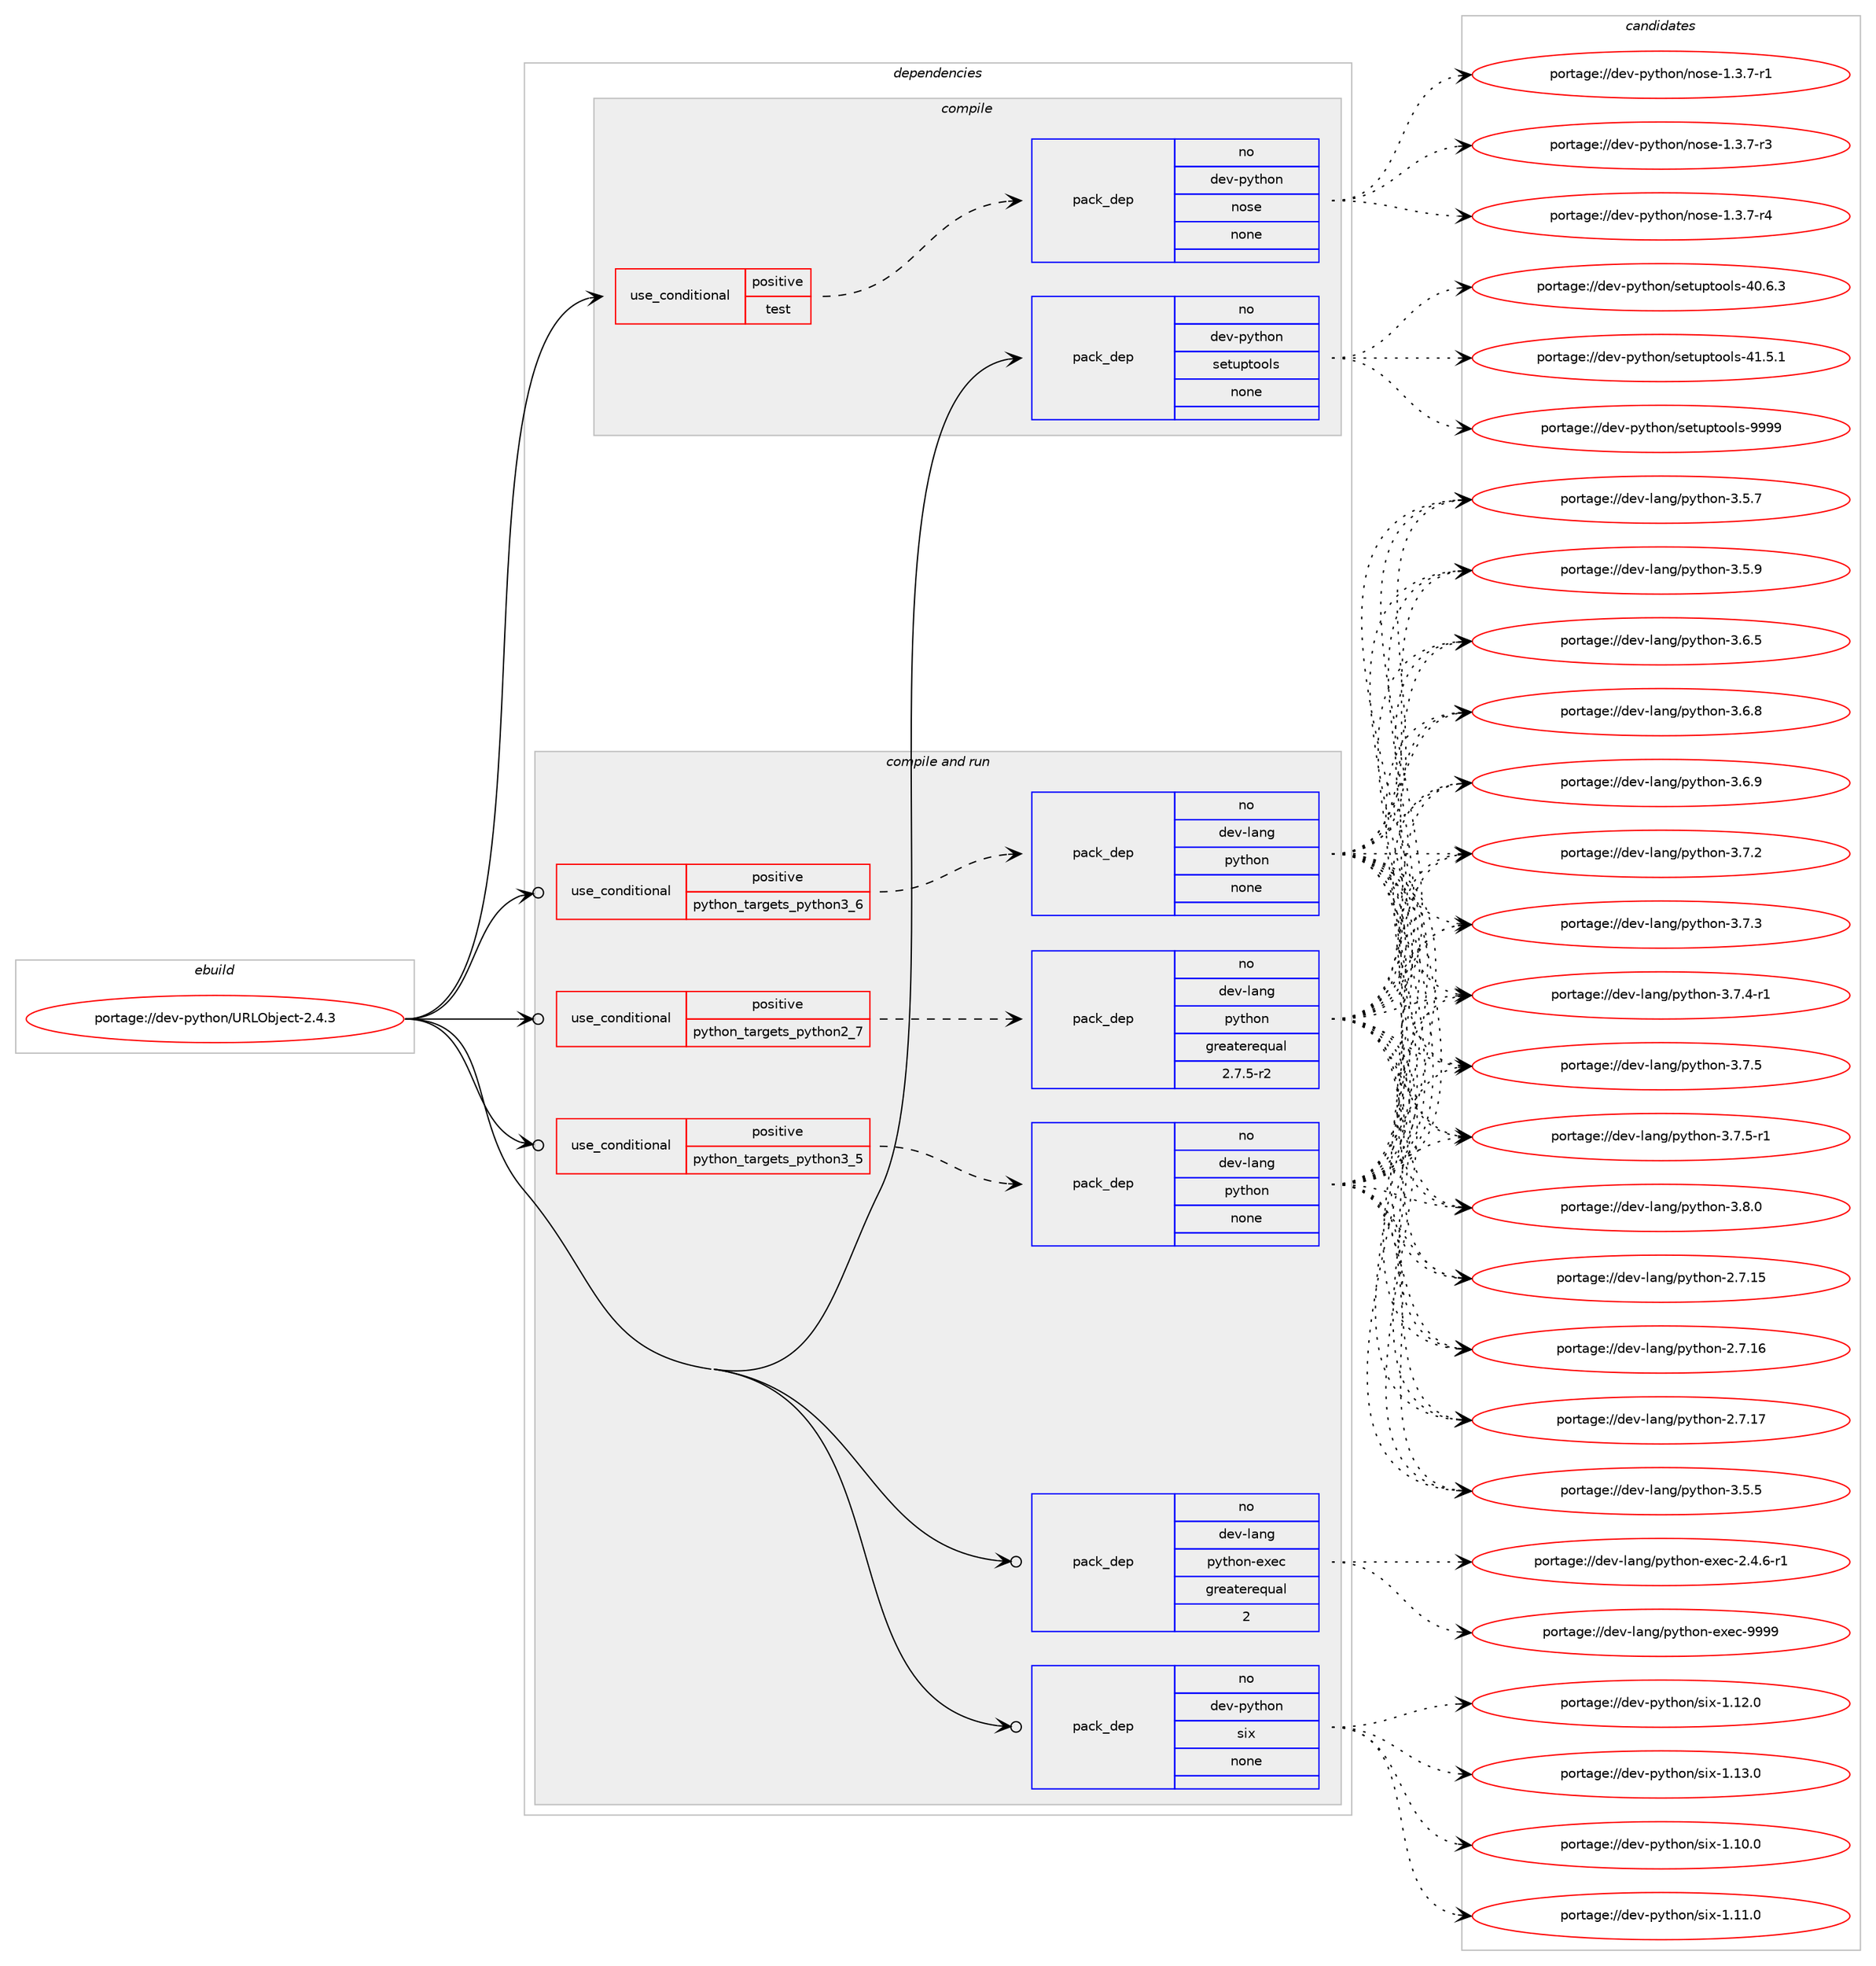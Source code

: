 digraph prolog {

# *************
# Graph options
# *************

newrank=true;
concentrate=true;
compound=true;
graph [rankdir=LR,fontname=Helvetica,fontsize=10,ranksep=1.5];#, ranksep=2.5, nodesep=0.2];
edge  [arrowhead=vee];
node  [fontname=Helvetica,fontsize=10];

# **********
# The ebuild
# **********

subgraph cluster_leftcol {
color=gray;
rank=same;
label=<<i>ebuild</i>>;
id [label="portage://dev-python/URLObject-2.4.3", color=red, width=4, href="../dev-python/URLObject-2.4.3.svg"];
}

# ****************
# The dependencies
# ****************

subgraph cluster_midcol {
color=gray;
label=<<i>dependencies</i>>;
subgraph cluster_compile {
fillcolor="#eeeeee";
style=filled;
label=<<i>compile</i>>;
subgraph cond25189 {
dependency128406 [label=<<TABLE BORDER="0" CELLBORDER="1" CELLSPACING="0" CELLPADDING="4"><TR><TD ROWSPAN="3" CELLPADDING="10">use_conditional</TD></TR><TR><TD>positive</TD></TR><TR><TD>test</TD></TR></TABLE>>, shape=none, color=red];
subgraph pack99914 {
dependency128407 [label=<<TABLE BORDER="0" CELLBORDER="1" CELLSPACING="0" CELLPADDING="4" WIDTH="220"><TR><TD ROWSPAN="6" CELLPADDING="30">pack_dep</TD></TR><TR><TD WIDTH="110">no</TD></TR><TR><TD>dev-python</TD></TR><TR><TD>nose</TD></TR><TR><TD>none</TD></TR><TR><TD></TD></TR></TABLE>>, shape=none, color=blue];
}
dependency128406:e -> dependency128407:w [weight=20,style="dashed",arrowhead="vee"];
}
id:e -> dependency128406:w [weight=20,style="solid",arrowhead="vee"];
subgraph pack99915 {
dependency128408 [label=<<TABLE BORDER="0" CELLBORDER="1" CELLSPACING="0" CELLPADDING="4" WIDTH="220"><TR><TD ROWSPAN="6" CELLPADDING="30">pack_dep</TD></TR><TR><TD WIDTH="110">no</TD></TR><TR><TD>dev-python</TD></TR><TR><TD>setuptools</TD></TR><TR><TD>none</TD></TR><TR><TD></TD></TR></TABLE>>, shape=none, color=blue];
}
id:e -> dependency128408:w [weight=20,style="solid",arrowhead="vee"];
}
subgraph cluster_compileandrun {
fillcolor="#eeeeee";
style=filled;
label=<<i>compile and run</i>>;
subgraph cond25190 {
dependency128409 [label=<<TABLE BORDER="0" CELLBORDER="1" CELLSPACING="0" CELLPADDING="4"><TR><TD ROWSPAN="3" CELLPADDING="10">use_conditional</TD></TR><TR><TD>positive</TD></TR><TR><TD>python_targets_python2_7</TD></TR></TABLE>>, shape=none, color=red];
subgraph pack99916 {
dependency128410 [label=<<TABLE BORDER="0" CELLBORDER="1" CELLSPACING="0" CELLPADDING="4" WIDTH="220"><TR><TD ROWSPAN="6" CELLPADDING="30">pack_dep</TD></TR><TR><TD WIDTH="110">no</TD></TR><TR><TD>dev-lang</TD></TR><TR><TD>python</TD></TR><TR><TD>greaterequal</TD></TR><TR><TD>2.7.5-r2</TD></TR></TABLE>>, shape=none, color=blue];
}
dependency128409:e -> dependency128410:w [weight=20,style="dashed",arrowhead="vee"];
}
id:e -> dependency128409:w [weight=20,style="solid",arrowhead="odotvee"];
subgraph cond25191 {
dependency128411 [label=<<TABLE BORDER="0" CELLBORDER="1" CELLSPACING="0" CELLPADDING="4"><TR><TD ROWSPAN="3" CELLPADDING="10">use_conditional</TD></TR><TR><TD>positive</TD></TR><TR><TD>python_targets_python3_5</TD></TR></TABLE>>, shape=none, color=red];
subgraph pack99917 {
dependency128412 [label=<<TABLE BORDER="0" CELLBORDER="1" CELLSPACING="0" CELLPADDING="4" WIDTH="220"><TR><TD ROWSPAN="6" CELLPADDING="30">pack_dep</TD></TR><TR><TD WIDTH="110">no</TD></TR><TR><TD>dev-lang</TD></TR><TR><TD>python</TD></TR><TR><TD>none</TD></TR><TR><TD></TD></TR></TABLE>>, shape=none, color=blue];
}
dependency128411:e -> dependency128412:w [weight=20,style="dashed",arrowhead="vee"];
}
id:e -> dependency128411:w [weight=20,style="solid",arrowhead="odotvee"];
subgraph cond25192 {
dependency128413 [label=<<TABLE BORDER="0" CELLBORDER="1" CELLSPACING="0" CELLPADDING="4"><TR><TD ROWSPAN="3" CELLPADDING="10">use_conditional</TD></TR><TR><TD>positive</TD></TR><TR><TD>python_targets_python3_6</TD></TR></TABLE>>, shape=none, color=red];
subgraph pack99918 {
dependency128414 [label=<<TABLE BORDER="0" CELLBORDER="1" CELLSPACING="0" CELLPADDING="4" WIDTH="220"><TR><TD ROWSPAN="6" CELLPADDING="30">pack_dep</TD></TR><TR><TD WIDTH="110">no</TD></TR><TR><TD>dev-lang</TD></TR><TR><TD>python</TD></TR><TR><TD>none</TD></TR><TR><TD></TD></TR></TABLE>>, shape=none, color=blue];
}
dependency128413:e -> dependency128414:w [weight=20,style="dashed",arrowhead="vee"];
}
id:e -> dependency128413:w [weight=20,style="solid",arrowhead="odotvee"];
subgraph pack99919 {
dependency128415 [label=<<TABLE BORDER="0" CELLBORDER="1" CELLSPACING="0" CELLPADDING="4" WIDTH="220"><TR><TD ROWSPAN="6" CELLPADDING="30">pack_dep</TD></TR><TR><TD WIDTH="110">no</TD></TR><TR><TD>dev-lang</TD></TR><TR><TD>python-exec</TD></TR><TR><TD>greaterequal</TD></TR><TR><TD>2</TD></TR></TABLE>>, shape=none, color=blue];
}
id:e -> dependency128415:w [weight=20,style="solid",arrowhead="odotvee"];
subgraph pack99920 {
dependency128416 [label=<<TABLE BORDER="0" CELLBORDER="1" CELLSPACING="0" CELLPADDING="4" WIDTH="220"><TR><TD ROWSPAN="6" CELLPADDING="30">pack_dep</TD></TR><TR><TD WIDTH="110">no</TD></TR><TR><TD>dev-python</TD></TR><TR><TD>six</TD></TR><TR><TD>none</TD></TR><TR><TD></TD></TR></TABLE>>, shape=none, color=blue];
}
id:e -> dependency128416:w [weight=20,style="solid",arrowhead="odotvee"];
}
subgraph cluster_run {
fillcolor="#eeeeee";
style=filled;
label=<<i>run</i>>;
}
}

# **************
# The candidates
# **************

subgraph cluster_choices {
rank=same;
color=gray;
label=<<i>candidates</i>>;

subgraph choice99914 {
color=black;
nodesep=1;
choiceportage10010111845112121116104111110471101111151014549465146554511449 [label="portage://dev-python/nose-1.3.7-r1", color=red, width=4,href="../dev-python/nose-1.3.7-r1.svg"];
choiceportage10010111845112121116104111110471101111151014549465146554511451 [label="portage://dev-python/nose-1.3.7-r3", color=red, width=4,href="../dev-python/nose-1.3.7-r3.svg"];
choiceportage10010111845112121116104111110471101111151014549465146554511452 [label="portage://dev-python/nose-1.3.7-r4", color=red, width=4,href="../dev-python/nose-1.3.7-r4.svg"];
dependency128407:e -> choiceportage10010111845112121116104111110471101111151014549465146554511449:w [style=dotted,weight="100"];
dependency128407:e -> choiceportage10010111845112121116104111110471101111151014549465146554511451:w [style=dotted,weight="100"];
dependency128407:e -> choiceportage10010111845112121116104111110471101111151014549465146554511452:w [style=dotted,weight="100"];
}
subgraph choice99915 {
color=black;
nodesep=1;
choiceportage100101118451121211161041111104711510111611711211611111110811545524846544651 [label="portage://dev-python/setuptools-40.6.3", color=red, width=4,href="../dev-python/setuptools-40.6.3.svg"];
choiceportage100101118451121211161041111104711510111611711211611111110811545524946534649 [label="portage://dev-python/setuptools-41.5.1", color=red, width=4,href="../dev-python/setuptools-41.5.1.svg"];
choiceportage10010111845112121116104111110471151011161171121161111111081154557575757 [label="portage://dev-python/setuptools-9999", color=red, width=4,href="../dev-python/setuptools-9999.svg"];
dependency128408:e -> choiceportage100101118451121211161041111104711510111611711211611111110811545524846544651:w [style=dotted,weight="100"];
dependency128408:e -> choiceportage100101118451121211161041111104711510111611711211611111110811545524946534649:w [style=dotted,weight="100"];
dependency128408:e -> choiceportage10010111845112121116104111110471151011161171121161111111081154557575757:w [style=dotted,weight="100"];
}
subgraph choice99916 {
color=black;
nodesep=1;
choiceportage10010111845108971101034711212111610411111045504655464953 [label="portage://dev-lang/python-2.7.15", color=red, width=4,href="../dev-lang/python-2.7.15.svg"];
choiceportage10010111845108971101034711212111610411111045504655464954 [label="portage://dev-lang/python-2.7.16", color=red, width=4,href="../dev-lang/python-2.7.16.svg"];
choiceportage10010111845108971101034711212111610411111045504655464955 [label="portage://dev-lang/python-2.7.17", color=red, width=4,href="../dev-lang/python-2.7.17.svg"];
choiceportage100101118451089711010347112121116104111110455146534653 [label="portage://dev-lang/python-3.5.5", color=red, width=4,href="../dev-lang/python-3.5.5.svg"];
choiceportage100101118451089711010347112121116104111110455146534655 [label="portage://dev-lang/python-3.5.7", color=red, width=4,href="../dev-lang/python-3.5.7.svg"];
choiceportage100101118451089711010347112121116104111110455146534657 [label="portage://dev-lang/python-3.5.9", color=red, width=4,href="../dev-lang/python-3.5.9.svg"];
choiceportage100101118451089711010347112121116104111110455146544653 [label="portage://dev-lang/python-3.6.5", color=red, width=4,href="../dev-lang/python-3.6.5.svg"];
choiceportage100101118451089711010347112121116104111110455146544656 [label="portage://dev-lang/python-3.6.8", color=red, width=4,href="../dev-lang/python-3.6.8.svg"];
choiceportage100101118451089711010347112121116104111110455146544657 [label="portage://dev-lang/python-3.6.9", color=red, width=4,href="../dev-lang/python-3.6.9.svg"];
choiceportage100101118451089711010347112121116104111110455146554650 [label="portage://dev-lang/python-3.7.2", color=red, width=4,href="../dev-lang/python-3.7.2.svg"];
choiceportage100101118451089711010347112121116104111110455146554651 [label="portage://dev-lang/python-3.7.3", color=red, width=4,href="../dev-lang/python-3.7.3.svg"];
choiceportage1001011184510897110103471121211161041111104551465546524511449 [label="portage://dev-lang/python-3.7.4-r1", color=red, width=4,href="../dev-lang/python-3.7.4-r1.svg"];
choiceportage100101118451089711010347112121116104111110455146554653 [label="portage://dev-lang/python-3.7.5", color=red, width=4,href="../dev-lang/python-3.7.5.svg"];
choiceportage1001011184510897110103471121211161041111104551465546534511449 [label="portage://dev-lang/python-3.7.5-r1", color=red, width=4,href="../dev-lang/python-3.7.5-r1.svg"];
choiceportage100101118451089711010347112121116104111110455146564648 [label="portage://dev-lang/python-3.8.0", color=red, width=4,href="../dev-lang/python-3.8.0.svg"];
dependency128410:e -> choiceportage10010111845108971101034711212111610411111045504655464953:w [style=dotted,weight="100"];
dependency128410:e -> choiceportage10010111845108971101034711212111610411111045504655464954:w [style=dotted,weight="100"];
dependency128410:e -> choiceportage10010111845108971101034711212111610411111045504655464955:w [style=dotted,weight="100"];
dependency128410:e -> choiceportage100101118451089711010347112121116104111110455146534653:w [style=dotted,weight="100"];
dependency128410:e -> choiceportage100101118451089711010347112121116104111110455146534655:w [style=dotted,weight="100"];
dependency128410:e -> choiceportage100101118451089711010347112121116104111110455146534657:w [style=dotted,weight="100"];
dependency128410:e -> choiceportage100101118451089711010347112121116104111110455146544653:w [style=dotted,weight="100"];
dependency128410:e -> choiceportage100101118451089711010347112121116104111110455146544656:w [style=dotted,weight="100"];
dependency128410:e -> choiceportage100101118451089711010347112121116104111110455146544657:w [style=dotted,weight="100"];
dependency128410:e -> choiceportage100101118451089711010347112121116104111110455146554650:w [style=dotted,weight="100"];
dependency128410:e -> choiceportage100101118451089711010347112121116104111110455146554651:w [style=dotted,weight="100"];
dependency128410:e -> choiceportage1001011184510897110103471121211161041111104551465546524511449:w [style=dotted,weight="100"];
dependency128410:e -> choiceportage100101118451089711010347112121116104111110455146554653:w [style=dotted,weight="100"];
dependency128410:e -> choiceportage1001011184510897110103471121211161041111104551465546534511449:w [style=dotted,weight="100"];
dependency128410:e -> choiceportage100101118451089711010347112121116104111110455146564648:w [style=dotted,weight="100"];
}
subgraph choice99917 {
color=black;
nodesep=1;
choiceportage10010111845108971101034711212111610411111045504655464953 [label="portage://dev-lang/python-2.7.15", color=red, width=4,href="../dev-lang/python-2.7.15.svg"];
choiceportage10010111845108971101034711212111610411111045504655464954 [label="portage://dev-lang/python-2.7.16", color=red, width=4,href="../dev-lang/python-2.7.16.svg"];
choiceportage10010111845108971101034711212111610411111045504655464955 [label="portage://dev-lang/python-2.7.17", color=red, width=4,href="../dev-lang/python-2.7.17.svg"];
choiceportage100101118451089711010347112121116104111110455146534653 [label="portage://dev-lang/python-3.5.5", color=red, width=4,href="../dev-lang/python-3.5.5.svg"];
choiceportage100101118451089711010347112121116104111110455146534655 [label="portage://dev-lang/python-3.5.7", color=red, width=4,href="../dev-lang/python-3.5.7.svg"];
choiceportage100101118451089711010347112121116104111110455146534657 [label="portage://dev-lang/python-3.5.9", color=red, width=4,href="../dev-lang/python-3.5.9.svg"];
choiceportage100101118451089711010347112121116104111110455146544653 [label="portage://dev-lang/python-3.6.5", color=red, width=4,href="../dev-lang/python-3.6.5.svg"];
choiceportage100101118451089711010347112121116104111110455146544656 [label="portage://dev-lang/python-3.6.8", color=red, width=4,href="../dev-lang/python-3.6.8.svg"];
choiceportage100101118451089711010347112121116104111110455146544657 [label="portage://dev-lang/python-3.6.9", color=red, width=4,href="../dev-lang/python-3.6.9.svg"];
choiceportage100101118451089711010347112121116104111110455146554650 [label="portage://dev-lang/python-3.7.2", color=red, width=4,href="../dev-lang/python-3.7.2.svg"];
choiceportage100101118451089711010347112121116104111110455146554651 [label="portage://dev-lang/python-3.7.3", color=red, width=4,href="../dev-lang/python-3.7.3.svg"];
choiceportage1001011184510897110103471121211161041111104551465546524511449 [label="portage://dev-lang/python-3.7.4-r1", color=red, width=4,href="../dev-lang/python-3.7.4-r1.svg"];
choiceportage100101118451089711010347112121116104111110455146554653 [label="portage://dev-lang/python-3.7.5", color=red, width=4,href="../dev-lang/python-3.7.5.svg"];
choiceportage1001011184510897110103471121211161041111104551465546534511449 [label="portage://dev-lang/python-3.7.5-r1", color=red, width=4,href="../dev-lang/python-3.7.5-r1.svg"];
choiceportage100101118451089711010347112121116104111110455146564648 [label="portage://dev-lang/python-3.8.0", color=red, width=4,href="../dev-lang/python-3.8.0.svg"];
dependency128412:e -> choiceportage10010111845108971101034711212111610411111045504655464953:w [style=dotted,weight="100"];
dependency128412:e -> choiceportage10010111845108971101034711212111610411111045504655464954:w [style=dotted,weight="100"];
dependency128412:e -> choiceportage10010111845108971101034711212111610411111045504655464955:w [style=dotted,weight="100"];
dependency128412:e -> choiceportage100101118451089711010347112121116104111110455146534653:w [style=dotted,weight="100"];
dependency128412:e -> choiceportage100101118451089711010347112121116104111110455146534655:w [style=dotted,weight="100"];
dependency128412:e -> choiceportage100101118451089711010347112121116104111110455146534657:w [style=dotted,weight="100"];
dependency128412:e -> choiceportage100101118451089711010347112121116104111110455146544653:w [style=dotted,weight="100"];
dependency128412:e -> choiceportage100101118451089711010347112121116104111110455146544656:w [style=dotted,weight="100"];
dependency128412:e -> choiceportage100101118451089711010347112121116104111110455146544657:w [style=dotted,weight="100"];
dependency128412:e -> choiceportage100101118451089711010347112121116104111110455146554650:w [style=dotted,weight="100"];
dependency128412:e -> choiceportage100101118451089711010347112121116104111110455146554651:w [style=dotted,weight="100"];
dependency128412:e -> choiceportage1001011184510897110103471121211161041111104551465546524511449:w [style=dotted,weight="100"];
dependency128412:e -> choiceportage100101118451089711010347112121116104111110455146554653:w [style=dotted,weight="100"];
dependency128412:e -> choiceportage1001011184510897110103471121211161041111104551465546534511449:w [style=dotted,weight="100"];
dependency128412:e -> choiceportage100101118451089711010347112121116104111110455146564648:w [style=dotted,weight="100"];
}
subgraph choice99918 {
color=black;
nodesep=1;
choiceportage10010111845108971101034711212111610411111045504655464953 [label="portage://dev-lang/python-2.7.15", color=red, width=4,href="../dev-lang/python-2.7.15.svg"];
choiceportage10010111845108971101034711212111610411111045504655464954 [label="portage://dev-lang/python-2.7.16", color=red, width=4,href="../dev-lang/python-2.7.16.svg"];
choiceportage10010111845108971101034711212111610411111045504655464955 [label="portage://dev-lang/python-2.7.17", color=red, width=4,href="../dev-lang/python-2.7.17.svg"];
choiceportage100101118451089711010347112121116104111110455146534653 [label="portage://dev-lang/python-3.5.5", color=red, width=4,href="../dev-lang/python-3.5.5.svg"];
choiceportage100101118451089711010347112121116104111110455146534655 [label="portage://dev-lang/python-3.5.7", color=red, width=4,href="../dev-lang/python-3.5.7.svg"];
choiceportage100101118451089711010347112121116104111110455146534657 [label="portage://dev-lang/python-3.5.9", color=red, width=4,href="../dev-lang/python-3.5.9.svg"];
choiceportage100101118451089711010347112121116104111110455146544653 [label="portage://dev-lang/python-3.6.5", color=red, width=4,href="../dev-lang/python-3.6.5.svg"];
choiceportage100101118451089711010347112121116104111110455146544656 [label="portage://dev-lang/python-3.6.8", color=red, width=4,href="../dev-lang/python-3.6.8.svg"];
choiceportage100101118451089711010347112121116104111110455146544657 [label="portage://dev-lang/python-3.6.9", color=red, width=4,href="../dev-lang/python-3.6.9.svg"];
choiceportage100101118451089711010347112121116104111110455146554650 [label="portage://dev-lang/python-3.7.2", color=red, width=4,href="../dev-lang/python-3.7.2.svg"];
choiceportage100101118451089711010347112121116104111110455146554651 [label="portage://dev-lang/python-3.7.3", color=red, width=4,href="../dev-lang/python-3.7.3.svg"];
choiceportage1001011184510897110103471121211161041111104551465546524511449 [label="portage://dev-lang/python-3.7.4-r1", color=red, width=4,href="../dev-lang/python-3.7.4-r1.svg"];
choiceportage100101118451089711010347112121116104111110455146554653 [label="portage://dev-lang/python-3.7.5", color=red, width=4,href="../dev-lang/python-3.7.5.svg"];
choiceportage1001011184510897110103471121211161041111104551465546534511449 [label="portage://dev-lang/python-3.7.5-r1", color=red, width=4,href="../dev-lang/python-3.7.5-r1.svg"];
choiceportage100101118451089711010347112121116104111110455146564648 [label="portage://dev-lang/python-3.8.0", color=red, width=4,href="../dev-lang/python-3.8.0.svg"];
dependency128414:e -> choiceportage10010111845108971101034711212111610411111045504655464953:w [style=dotted,weight="100"];
dependency128414:e -> choiceportage10010111845108971101034711212111610411111045504655464954:w [style=dotted,weight="100"];
dependency128414:e -> choiceportage10010111845108971101034711212111610411111045504655464955:w [style=dotted,weight="100"];
dependency128414:e -> choiceportage100101118451089711010347112121116104111110455146534653:w [style=dotted,weight="100"];
dependency128414:e -> choiceportage100101118451089711010347112121116104111110455146534655:w [style=dotted,weight="100"];
dependency128414:e -> choiceportage100101118451089711010347112121116104111110455146534657:w [style=dotted,weight="100"];
dependency128414:e -> choiceportage100101118451089711010347112121116104111110455146544653:w [style=dotted,weight="100"];
dependency128414:e -> choiceportage100101118451089711010347112121116104111110455146544656:w [style=dotted,weight="100"];
dependency128414:e -> choiceportage100101118451089711010347112121116104111110455146544657:w [style=dotted,weight="100"];
dependency128414:e -> choiceportage100101118451089711010347112121116104111110455146554650:w [style=dotted,weight="100"];
dependency128414:e -> choiceportage100101118451089711010347112121116104111110455146554651:w [style=dotted,weight="100"];
dependency128414:e -> choiceportage1001011184510897110103471121211161041111104551465546524511449:w [style=dotted,weight="100"];
dependency128414:e -> choiceportage100101118451089711010347112121116104111110455146554653:w [style=dotted,weight="100"];
dependency128414:e -> choiceportage1001011184510897110103471121211161041111104551465546534511449:w [style=dotted,weight="100"];
dependency128414:e -> choiceportage100101118451089711010347112121116104111110455146564648:w [style=dotted,weight="100"];
}
subgraph choice99919 {
color=black;
nodesep=1;
choiceportage10010111845108971101034711212111610411111045101120101994550465246544511449 [label="portage://dev-lang/python-exec-2.4.6-r1", color=red, width=4,href="../dev-lang/python-exec-2.4.6-r1.svg"];
choiceportage10010111845108971101034711212111610411111045101120101994557575757 [label="portage://dev-lang/python-exec-9999", color=red, width=4,href="../dev-lang/python-exec-9999.svg"];
dependency128415:e -> choiceportage10010111845108971101034711212111610411111045101120101994550465246544511449:w [style=dotted,weight="100"];
dependency128415:e -> choiceportage10010111845108971101034711212111610411111045101120101994557575757:w [style=dotted,weight="100"];
}
subgraph choice99920 {
color=black;
nodesep=1;
choiceportage100101118451121211161041111104711510512045494649484648 [label="portage://dev-python/six-1.10.0", color=red, width=4,href="../dev-python/six-1.10.0.svg"];
choiceportage100101118451121211161041111104711510512045494649494648 [label="portage://dev-python/six-1.11.0", color=red, width=4,href="../dev-python/six-1.11.0.svg"];
choiceportage100101118451121211161041111104711510512045494649504648 [label="portage://dev-python/six-1.12.0", color=red, width=4,href="../dev-python/six-1.12.0.svg"];
choiceportage100101118451121211161041111104711510512045494649514648 [label="portage://dev-python/six-1.13.0", color=red, width=4,href="../dev-python/six-1.13.0.svg"];
dependency128416:e -> choiceportage100101118451121211161041111104711510512045494649484648:w [style=dotted,weight="100"];
dependency128416:e -> choiceportage100101118451121211161041111104711510512045494649494648:w [style=dotted,weight="100"];
dependency128416:e -> choiceportage100101118451121211161041111104711510512045494649504648:w [style=dotted,weight="100"];
dependency128416:e -> choiceportage100101118451121211161041111104711510512045494649514648:w [style=dotted,weight="100"];
}
}

}
